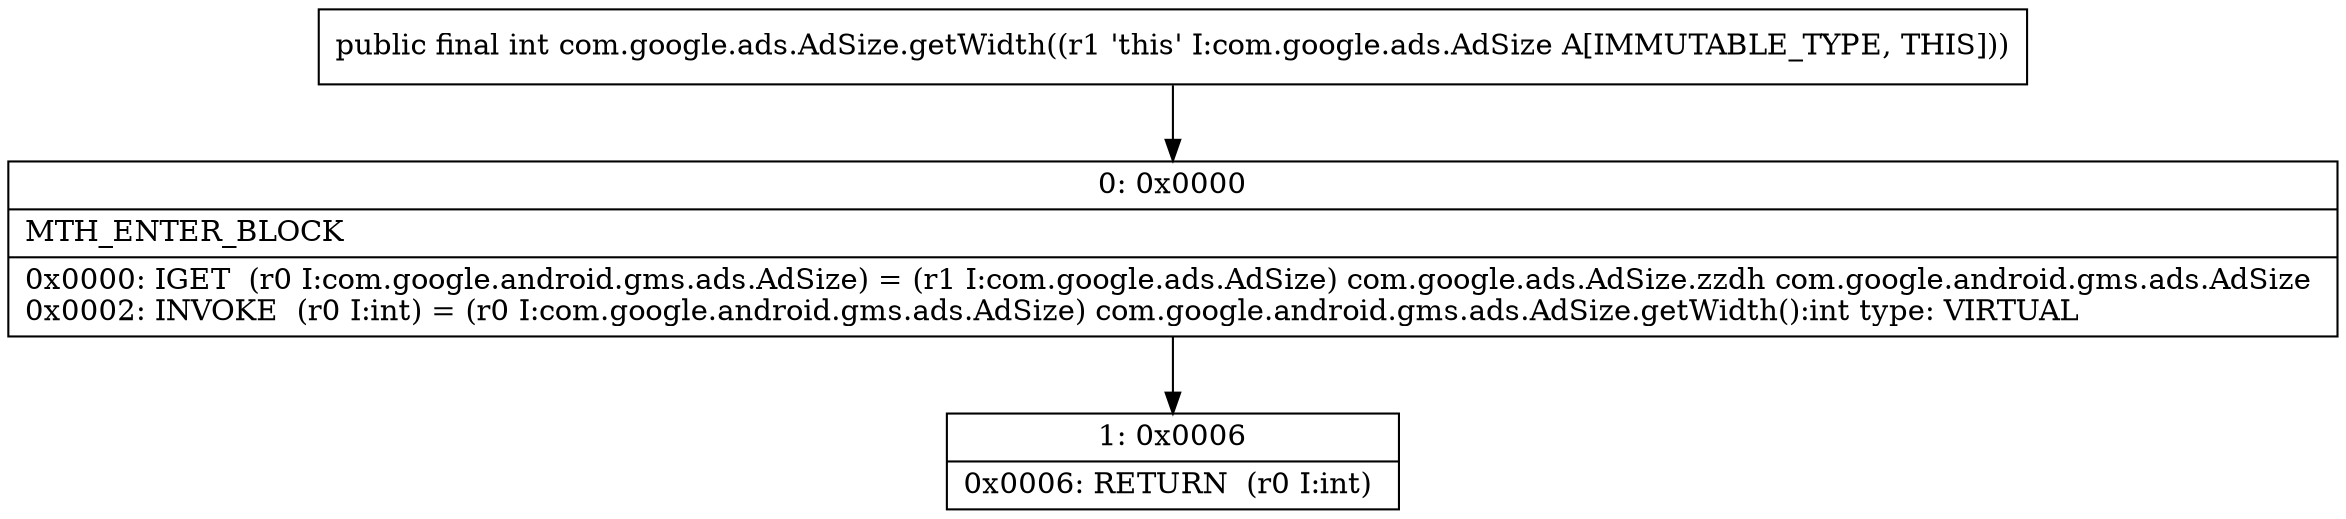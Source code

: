 digraph "CFG forcom.google.ads.AdSize.getWidth()I" {
Node_0 [shape=record,label="{0\:\ 0x0000|MTH_ENTER_BLOCK\l|0x0000: IGET  (r0 I:com.google.android.gms.ads.AdSize) = (r1 I:com.google.ads.AdSize) com.google.ads.AdSize.zzdh com.google.android.gms.ads.AdSize \l0x0002: INVOKE  (r0 I:int) = (r0 I:com.google.android.gms.ads.AdSize) com.google.android.gms.ads.AdSize.getWidth():int type: VIRTUAL \l}"];
Node_1 [shape=record,label="{1\:\ 0x0006|0x0006: RETURN  (r0 I:int) \l}"];
MethodNode[shape=record,label="{public final int com.google.ads.AdSize.getWidth((r1 'this' I:com.google.ads.AdSize A[IMMUTABLE_TYPE, THIS])) }"];
MethodNode -> Node_0;
Node_0 -> Node_1;
}

